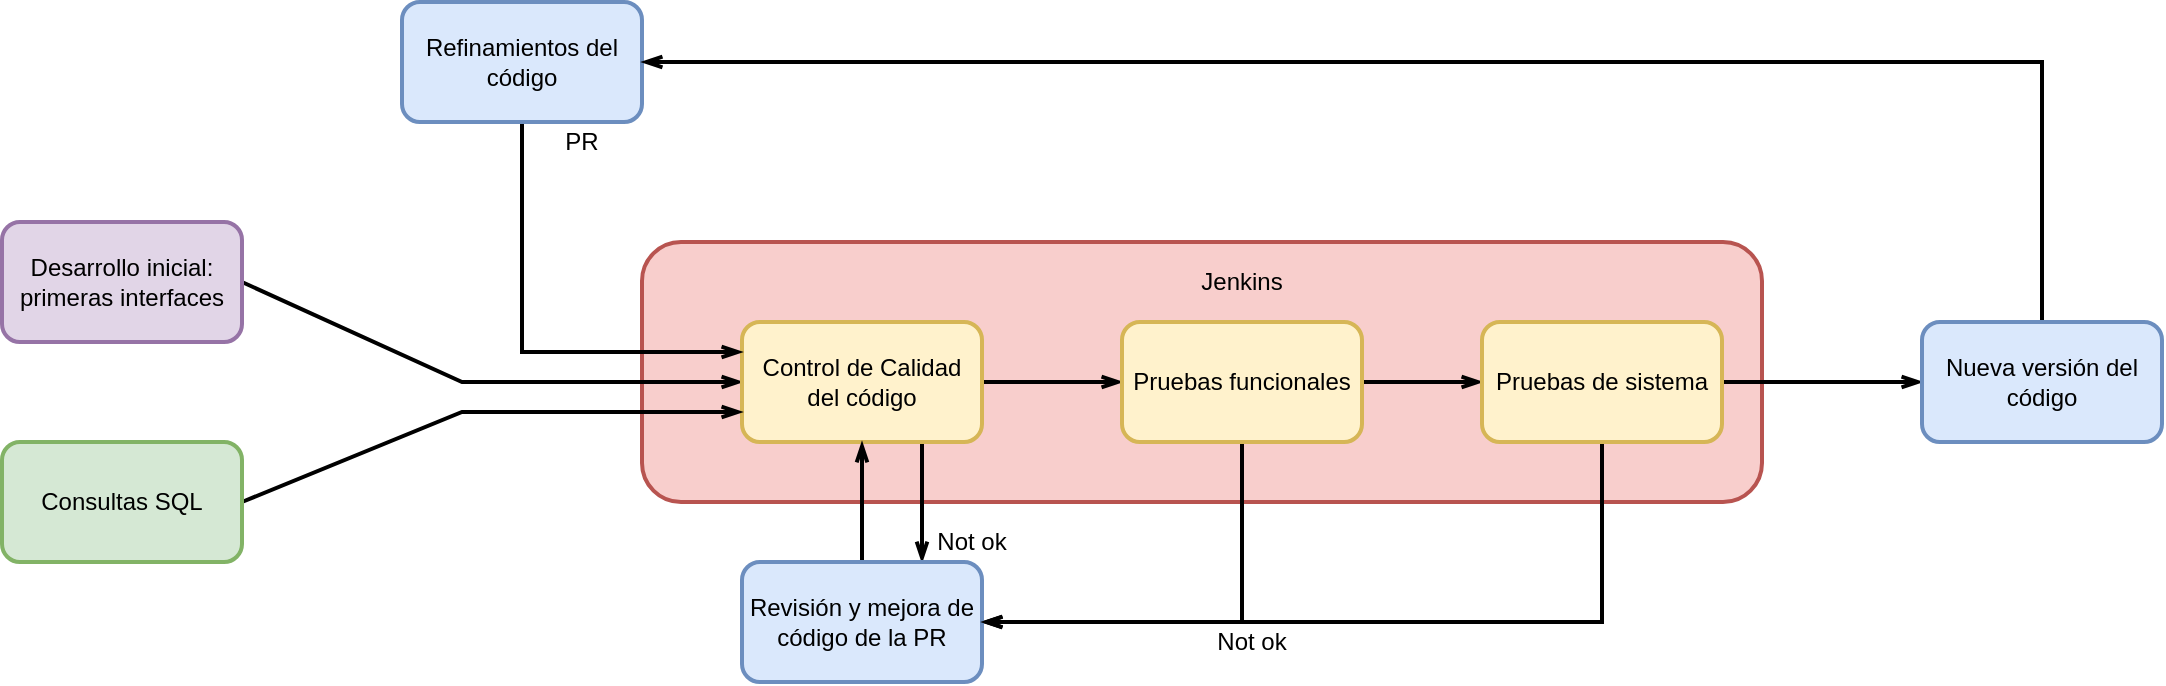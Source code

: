 <mxfile version="10.6.5" type="device"><diagram name="Page-1" id="ff44883e-f642-bcb2-894b-16b3d25a3f0b"><mxGraphModel dx="1394" dy="715" grid="1" gridSize="10" guides="1" tooltips="1" connect="1" arrows="1" fold="1" page="1" pageScale="1.5" pageWidth="1169" pageHeight="826" background="#ffffff" math="0" shadow="0"><root><mxCell id="0" style=";html=1;"/><mxCell id="1" style=";html=1;" parent="0"/><mxCell id="2LF0jbCJkmoOYNKfMnIs-29" value="" style="rounded=1;whiteSpace=wrap;html=1;fillColor=#f8cecc;strokeColor=#b85450;strokeWidth=2;" vertex="1" parent="1"><mxGeometry x="540" y="330" width="560" height="130" as="geometry"/></mxCell><mxCell id="2LF0jbCJkmoOYNKfMnIs-13" style="edgeStyle=none;rounded=0;orthogonalLoop=1;jettySize=auto;html=1;exitX=1;exitY=0.5;exitDx=0;exitDy=0;entryX=0;entryY=0.5;entryDx=0;entryDy=0;endArrow=openThin;endFill=0;strokeWidth=2;" edge="1" parent="1" source="2LF0jbCJkmoOYNKfMnIs-1" target="2LF0jbCJkmoOYNKfMnIs-3"><mxGeometry relative="1" as="geometry"><Array as="points"><mxPoint x="450" y="400"/></Array></mxGeometry></mxCell><mxCell id="2LF0jbCJkmoOYNKfMnIs-1" value="Desarrollo inicial:&lt;br&gt;primeras interfaces&lt;br&gt;" style="rounded=1;whiteSpace=wrap;html=1;strokeWidth=2;strokeColor=#9673a6;fillColor=#e1d5e7;" vertex="1" parent="1"><mxGeometry x="220" y="320" width="120" height="60" as="geometry"/></mxCell><mxCell id="2LF0jbCJkmoOYNKfMnIs-20" style="edgeStyle=none;rounded=0;orthogonalLoop=1;jettySize=auto;html=1;exitX=1;exitY=0.5;exitDx=0;exitDy=0;entryX=0;entryY=0.5;entryDx=0;entryDy=0;endArrow=openThin;endFill=0;strokeWidth=2;" edge="1" parent="1" source="2LF0jbCJkmoOYNKfMnIs-3" target="2LF0jbCJkmoOYNKfMnIs-8"><mxGeometry relative="1" as="geometry"/></mxCell><mxCell id="2LF0jbCJkmoOYNKfMnIs-31" style="edgeStyle=none;rounded=0;orthogonalLoop=1;jettySize=auto;html=1;exitX=0.75;exitY=1;exitDx=0;exitDy=0;entryX=0.75;entryY=0;entryDx=0;entryDy=0;endArrow=openThin;endFill=0;strokeWidth=2;" edge="1" parent="1" source="2LF0jbCJkmoOYNKfMnIs-3" target="2LF0jbCJkmoOYNKfMnIs-26"><mxGeometry relative="1" as="geometry"/></mxCell><mxCell id="2LF0jbCJkmoOYNKfMnIs-3" value="Control de Calidad del código" style="rounded=1;whiteSpace=wrap;html=1;strokeWidth=2;strokeColor=#d6b656;fillColor=#fff2cc;" vertex="1" parent="1"><mxGeometry x="590" y="370" width="120" height="60" as="geometry"/></mxCell><mxCell id="2LF0jbCJkmoOYNKfMnIs-14" style="edgeStyle=none;rounded=0;orthogonalLoop=1;jettySize=auto;html=1;exitX=1;exitY=0.5;exitDx=0;exitDy=0;entryX=0;entryY=0.75;entryDx=0;entryDy=0;endArrow=openThin;endFill=0;strokeWidth=2;" edge="1" parent="1" source="2LF0jbCJkmoOYNKfMnIs-2" target="2LF0jbCJkmoOYNKfMnIs-3"><mxGeometry relative="1" as="geometry"><Array as="points"><mxPoint x="450" y="415"/></Array></mxGeometry></mxCell><mxCell id="2LF0jbCJkmoOYNKfMnIs-2" value="Consultas SQL" style="rounded=1;whiteSpace=wrap;html=1;strokeWidth=2;strokeColor=#82b366;fillColor=#d5e8d4;" vertex="1" parent="1"><mxGeometry x="220" y="430" width="120" height="60" as="geometry"/></mxCell><mxCell id="2LF0jbCJkmoOYNKfMnIs-27" style="edgeStyle=none;rounded=0;orthogonalLoop=1;jettySize=auto;html=1;exitX=0.5;exitY=1;exitDx=0;exitDy=0;entryX=1;entryY=0.5;entryDx=0;entryDy=0;endArrow=openThin;endFill=0;strokeWidth=2;" edge="1" parent="1" source="2LF0jbCJkmoOYNKfMnIs-8" target="2LF0jbCJkmoOYNKfMnIs-26"><mxGeometry relative="1" as="geometry"><Array as="points"><mxPoint x="840" y="520"/></Array></mxGeometry></mxCell><mxCell id="2LF0jbCJkmoOYNKfMnIs-37" style="edgeStyle=none;rounded=0;orthogonalLoop=1;jettySize=auto;html=1;exitX=1;exitY=0.5;exitDx=0;exitDy=0;entryX=0;entryY=0.5;entryDx=0;entryDy=0;endArrow=openThin;endFill=0;strokeWidth=2;" edge="1" parent="1" source="2LF0jbCJkmoOYNKfMnIs-8" target="2LF0jbCJkmoOYNKfMnIs-36"><mxGeometry relative="1" as="geometry"/></mxCell><mxCell id="2LF0jbCJkmoOYNKfMnIs-8" value="Pruebas funcionales" style="rounded=1;whiteSpace=wrap;html=1;strokeWidth=2;strokeColor=#d6b656;fillColor=#fff2cc;" vertex="1" parent="1"><mxGeometry x="780" y="370" width="120" height="60" as="geometry"/></mxCell><mxCell id="2LF0jbCJkmoOYNKfMnIs-15" style="edgeStyle=none;rounded=0;orthogonalLoop=1;jettySize=auto;html=1;exitX=0.5;exitY=1;exitDx=0;exitDy=0;entryX=0;entryY=0.25;entryDx=0;entryDy=0;endArrow=openThin;endFill=0;strokeWidth=2;" edge="1" parent="1" source="2LF0jbCJkmoOYNKfMnIs-9" target="2LF0jbCJkmoOYNKfMnIs-3"><mxGeometry relative="1" as="geometry"><Array as="points"><mxPoint x="480" y="385"/></Array></mxGeometry></mxCell><mxCell id="2LF0jbCJkmoOYNKfMnIs-9" value="Refinamientos del código" style="rounded=1;whiteSpace=wrap;html=1;strokeWidth=2;strokeColor=#6c8ebf;fillColor=#dae8fc;" vertex="1" parent="1"><mxGeometry x="420" y="210" width="120" height="60" as="geometry"/></mxCell><mxCell id="2LF0jbCJkmoOYNKfMnIs-17" value="PR" style="text;html=1;strokeColor=none;fillColor=none;align=center;verticalAlign=middle;whiteSpace=wrap;rounded=0;" vertex="1" parent="1"><mxGeometry x="490" y="270" width="40" height="20" as="geometry"/></mxCell><mxCell id="2LF0jbCJkmoOYNKfMnIs-28" style="edgeStyle=none;rounded=0;orthogonalLoop=1;jettySize=auto;html=1;exitX=0.5;exitY=0;exitDx=0;exitDy=0;entryX=0.5;entryY=1;entryDx=0;entryDy=0;endArrow=openThin;endFill=0;strokeWidth=2;" edge="1" parent="1" source="2LF0jbCJkmoOYNKfMnIs-26" target="2LF0jbCJkmoOYNKfMnIs-3"><mxGeometry relative="1" as="geometry"/></mxCell><mxCell id="2LF0jbCJkmoOYNKfMnIs-26" value="Revisión y mejora de código de la PR" style="rounded=1;whiteSpace=wrap;html=1;strokeWidth=2;strokeColor=#6c8ebf;fillColor=#dae8fc;" vertex="1" parent="1"><mxGeometry x="590" y="490" width="120" height="60" as="geometry"/></mxCell><mxCell id="2LF0jbCJkmoOYNKfMnIs-30" value="Jenkins" style="text;html=1;strokeColor=none;fillColor=none;align=center;verticalAlign=middle;whiteSpace=wrap;rounded=0;" vertex="1" parent="1"><mxGeometry x="820" y="340" width="40" height="20" as="geometry"/></mxCell><mxCell id="2LF0jbCJkmoOYNKfMnIs-32" value="Not ok" style="text;html=1;strokeColor=none;fillColor=none;align=center;verticalAlign=middle;whiteSpace=wrap;rounded=0;" vertex="1" parent="1"><mxGeometry x="670" y="470" width="70" height="20" as="geometry"/></mxCell><mxCell id="2LF0jbCJkmoOYNKfMnIs-34" value="Not ok" style="text;html=1;strokeColor=none;fillColor=none;align=center;verticalAlign=middle;whiteSpace=wrap;rounded=0;" vertex="1" parent="1"><mxGeometry x="810" y="520" width="70" height="20" as="geometry"/></mxCell><mxCell id="2LF0jbCJkmoOYNKfMnIs-38" style="edgeStyle=none;rounded=0;orthogonalLoop=1;jettySize=auto;html=1;exitX=0.5;exitY=1;exitDx=0;exitDy=0;entryX=1;entryY=0.5;entryDx=0;entryDy=0;endArrow=openThin;endFill=0;strokeWidth=2;" edge="1" parent="1" source="2LF0jbCJkmoOYNKfMnIs-36" target="2LF0jbCJkmoOYNKfMnIs-26"><mxGeometry relative="1" as="geometry"><Array as="points"><mxPoint x="1020" y="520"/></Array></mxGeometry></mxCell><mxCell id="2LF0jbCJkmoOYNKfMnIs-41" style="edgeStyle=none;rounded=0;orthogonalLoop=1;jettySize=auto;html=1;exitX=1;exitY=0.5;exitDx=0;exitDy=0;endArrow=openThin;endFill=0;entryX=0;entryY=0.5;entryDx=0;entryDy=0;strokeWidth=2;" edge="1" parent="1" source="2LF0jbCJkmoOYNKfMnIs-36" target="2LF0jbCJkmoOYNKfMnIs-45"><mxGeometry relative="1" as="geometry"><mxPoint x="1170" y="400" as="targetPoint"/></mxGeometry></mxCell><mxCell id="2LF0jbCJkmoOYNKfMnIs-36" value="Pruebas de sistema" style="rounded=1;whiteSpace=wrap;html=1;strokeWidth=2;strokeColor=#d6b656;fillColor=#fff2cc;" vertex="1" parent="1"><mxGeometry x="960" y="370" width="120" height="60" as="geometry"/></mxCell><mxCell id="2LF0jbCJkmoOYNKfMnIs-46" style="edgeStyle=none;rounded=0;orthogonalLoop=1;jettySize=auto;html=1;exitX=0.5;exitY=0;exitDx=0;exitDy=0;entryX=1;entryY=0.5;entryDx=0;entryDy=0;endArrow=openThin;endFill=0;strokeWidth=2;" edge="1" parent="1" source="2LF0jbCJkmoOYNKfMnIs-45" target="2LF0jbCJkmoOYNKfMnIs-9"><mxGeometry relative="1" as="geometry"><Array as="points"><mxPoint x="1240" y="240"/></Array></mxGeometry></mxCell><mxCell id="2LF0jbCJkmoOYNKfMnIs-45" value="Nueva versión del código" style="rounded=1;whiteSpace=wrap;html=1;strokeWidth=2;strokeColor=#6c8ebf;fillColor=#dae8fc;" vertex="1" parent="1"><mxGeometry x="1180" y="370" width="120" height="60" as="geometry"/></mxCell></root></mxGraphModel></diagram></mxfile>